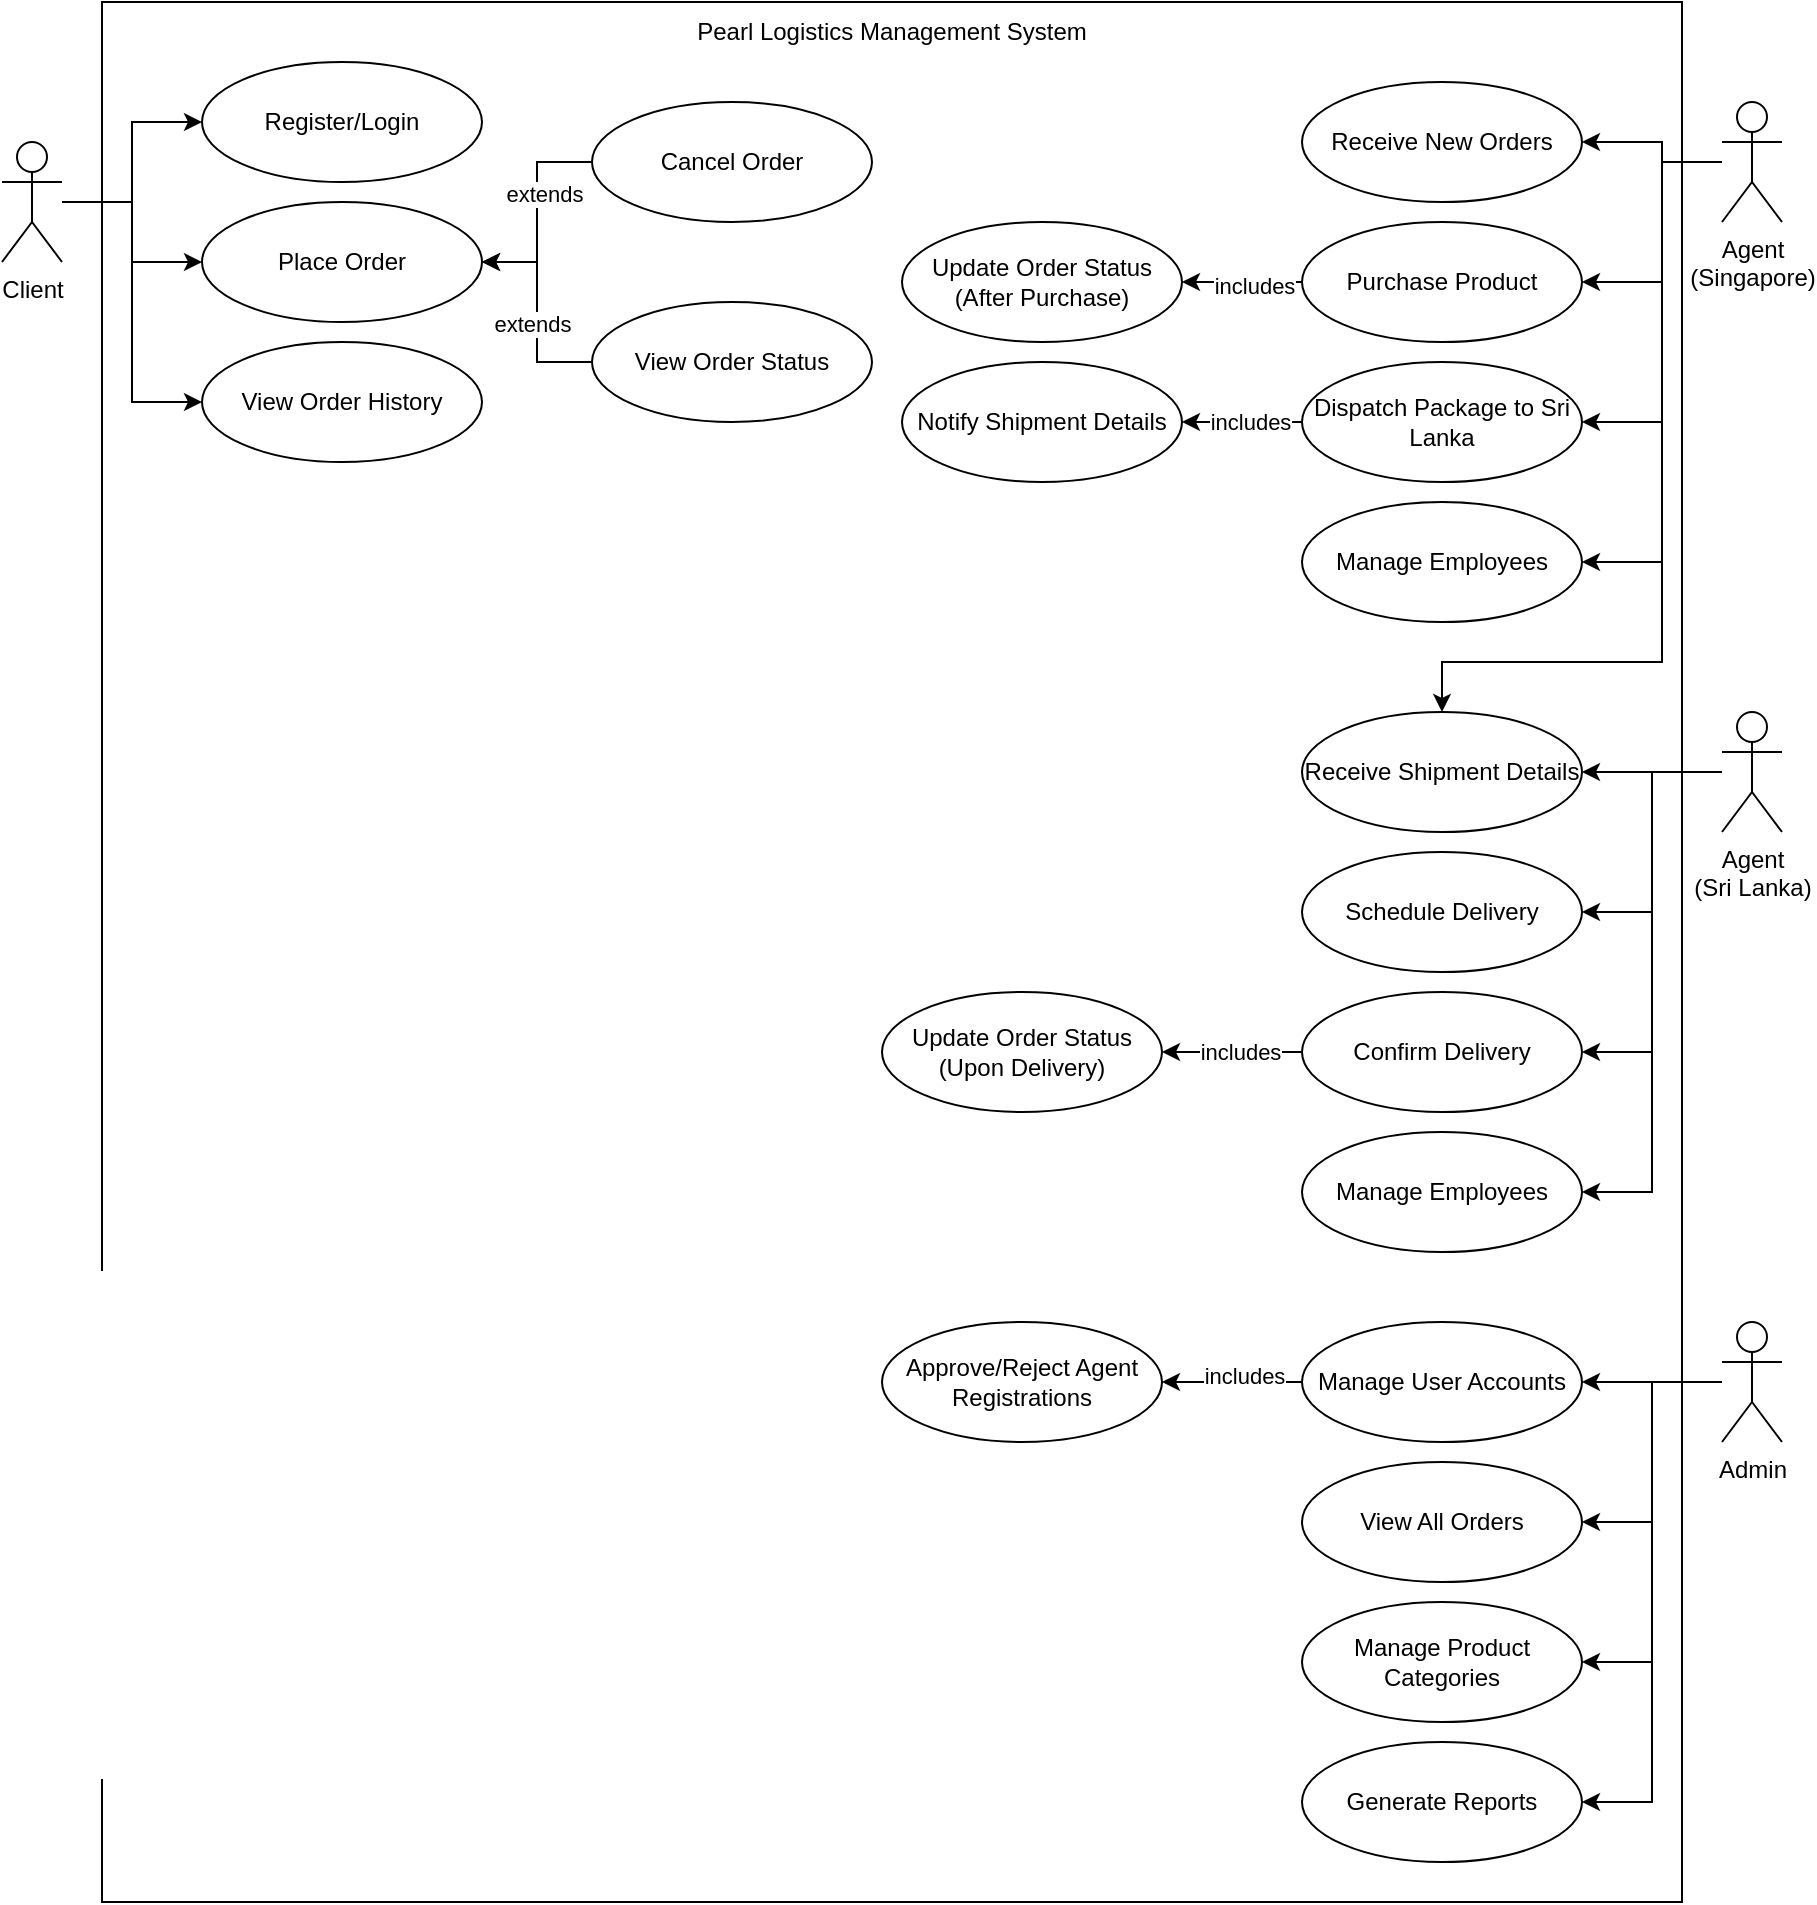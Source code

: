<mxfile version="26.1.0">
  <diagram name="Page-1" id="vdBw4vAGLQGQbmlaI7VX">
    <mxGraphModel dx="1413" dy="1186" grid="1" gridSize="10" guides="1" tooltips="1" connect="1" arrows="1" fold="1" page="1" pageScale="1" pageWidth="850" pageHeight="1100" math="0" shadow="0">
      <root>
        <mxCell id="0" />
        <mxCell id="1" parent="0" />
        <mxCell id="LC0ViqFpc_LG-uxba0pK-46" style="edgeStyle=orthogonalEdgeStyle;rounded=0;orthogonalLoop=1;jettySize=auto;html=1;entryX=1;entryY=0.5;entryDx=0;entryDy=0;" edge="1" parent="1" source="LC0ViqFpc_LG-uxba0pK-2" target="LC0ViqFpc_LG-uxba0pK-27">
          <mxGeometry relative="1" as="geometry" />
        </mxCell>
        <mxCell id="LC0ViqFpc_LG-uxba0pK-48" style="edgeStyle=orthogonalEdgeStyle;rounded=0;orthogonalLoop=1;jettySize=auto;html=1;entryX=1;entryY=0.5;entryDx=0;entryDy=0;" edge="1" parent="1" source="LC0ViqFpc_LG-uxba0pK-2" target="LC0ViqFpc_LG-uxba0pK-25">
          <mxGeometry relative="1" as="geometry" />
        </mxCell>
        <mxCell id="LC0ViqFpc_LG-uxba0pK-49" style="edgeStyle=orthogonalEdgeStyle;rounded=0;orthogonalLoop=1;jettySize=auto;html=1;entryX=1;entryY=0.5;entryDx=0;entryDy=0;" edge="1" parent="1" source="LC0ViqFpc_LG-uxba0pK-2" target="LC0ViqFpc_LG-uxba0pK-24">
          <mxGeometry relative="1" as="geometry" />
        </mxCell>
        <mxCell id="LC0ViqFpc_LG-uxba0pK-50" style="edgeStyle=orthogonalEdgeStyle;rounded=0;orthogonalLoop=1;jettySize=auto;html=1;entryX=1;entryY=0.5;entryDx=0;entryDy=0;" edge="1" parent="1" source="LC0ViqFpc_LG-uxba0pK-2" target="LC0ViqFpc_LG-uxba0pK-23">
          <mxGeometry relative="1" as="geometry" />
        </mxCell>
        <mxCell id="LC0ViqFpc_LG-uxba0pK-2" value="Admin" style="shape=umlActor;verticalLabelPosition=bottom;verticalAlign=top;html=1;" vertex="1" parent="1">
          <mxGeometry x="920" y="720" width="30" height="60" as="geometry" />
        </mxCell>
        <mxCell id="LC0ViqFpc_LG-uxba0pK-40" style="edgeStyle=orthogonalEdgeStyle;rounded=0;orthogonalLoop=1;jettySize=auto;html=1;entryX=1;entryY=0.5;entryDx=0;entryDy=0;" edge="1" parent="1" source="LC0ViqFpc_LG-uxba0pK-3" target="LC0ViqFpc_LG-uxba0pK-22">
          <mxGeometry relative="1" as="geometry" />
        </mxCell>
        <mxCell id="LC0ViqFpc_LG-uxba0pK-42" style="edgeStyle=orthogonalEdgeStyle;rounded=0;orthogonalLoop=1;jettySize=auto;html=1;entryX=1;entryY=0.5;entryDx=0;entryDy=0;" edge="1" parent="1" source="LC0ViqFpc_LG-uxba0pK-3" target="LC0ViqFpc_LG-uxba0pK-20">
          <mxGeometry relative="1" as="geometry" />
        </mxCell>
        <mxCell id="LC0ViqFpc_LG-uxba0pK-43" style="edgeStyle=orthogonalEdgeStyle;rounded=0;orthogonalLoop=1;jettySize=auto;html=1;entryX=1;entryY=0.5;entryDx=0;entryDy=0;" edge="1" parent="1" source="LC0ViqFpc_LG-uxba0pK-3" target="LC0ViqFpc_LG-uxba0pK-19">
          <mxGeometry relative="1" as="geometry" />
        </mxCell>
        <mxCell id="LC0ViqFpc_LG-uxba0pK-45" style="edgeStyle=orthogonalEdgeStyle;rounded=0;orthogonalLoop=1;jettySize=auto;html=1;entryX=1;entryY=0.5;entryDx=0;entryDy=0;" edge="1" parent="1" source="LC0ViqFpc_LG-uxba0pK-3" target="LC0ViqFpc_LG-uxba0pK-17">
          <mxGeometry relative="1" as="geometry" />
        </mxCell>
        <mxCell id="LC0ViqFpc_LG-uxba0pK-3" value="&lt;div&gt;Agent&lt;/div&gt;&lt;div&gt;(Sri Lanka)&lt;/div&gt;" style="shape=umlActor;verticalLabelPosition=bottom;verticalAlign=top;html=1;" vertex="1" parent="1">
          <mxGeometry x="920" y="415" width="30" height="60" as="geometry" />
        </mxCell>
        <mxCell id="LC0ViqFpc_LG-uxba0pK-34" style="edgeStyle=orthogonalEdgeStyle;rounded=0;orthogonalLoop=1;jettySize=auto;html=1;entryX=1;entryY=0.5;entryDx=0;entryDy=0;" edge="1" parent="1" source="LC0ViqFpc_LG-uxba0pK-4" target="LC0ViqFpc_LG-uxba0pK-16">
          <mxGeometry relative="1" as="geometry">
            <Array as="points">
              <mxPoint x="890" y="140" />
              <mxPoint x="890" y="130" />
            </Array>
          </mxGeometry>
        </mxCell>
        <mxCell id="LC0ViqFpc_LG-uxba0pK-35" style="edgeStyle=orthogonalEdgeStyle;rounded=0;orthogonalLoop=1;jettySize=auto;html=1;entryX=1;entryY=0.5;entryDx=0;entryDy=0;" edge="1" parent="1" source="LC0ViqFpc_LG-uxba0pK-4" target="LC0ViqFpc_LG-uxba0pK-15">
          <mxGeometry relative="1" as="geometry">
            <Array as="points">
              <mxPoint x="890" y="140" />
              <mxPoint x="890" y="200" />
            </Array>
          </mxGeometry>
        </mxCell>
        <mxCell id="LC0ViqFpc_LG-uxba0pK-37" style="edgeStyle=orthogonalEdgeStyle;rounded=0;orthogonalLoop=1;jettySize=auto;html=1;entryX=1;entryY=0.5;entryDx=0;entryDy=0;" edge="1" parent="1" source="LC0ViqFpc_LG-uxba0pK-4" target="LC0ViqFpc_LG-uxba0pK-13">
          <mxGeometry relative="1" as="geometry">
            <Array as="points">
              <mxPoint x="890" y="140" />
              <mxPoint x="890" y="270" />
            </Array>
          </mxGeometry>
        </mxCell>
        <mxCell id="LC0ViqFpc_LG-uxba0pK-39" style="edgeStyle=orthogonalEdgeStyle;rounded=0;orthogonalLoop=1;jettySize=auto;html=1;entryX=1;entryY=0.5;entryDx=0;entryDy=0;" edge="1" parent="1" source="LC0ViqFpc_LG-uxba0pK-4" target="LC0ViqFpc_LG-uxba0pK-11">
          <mxGeometry relative="1" as="geometry">
            <Array as="points">
              <mxPoint x="890" y="140" />
              <mxPoint x="890" y="340" />
            </Array>
          </mxGeometry>
        </mxCell>
        <mxCell id="LC0ViqFpc_LG-uxba0pK-73" style="edgeStyle=orthogonalEdgeStyle;rounded=0;orthogonalLoop=1;jettySize=auto;html=1;entryX=0.5;entryY=0;entryDx=0;entryDy=0;" edge="1" parent="1" source="LC0ViqFpc_LG-uxba0pK-4" target="LC0ViqFpc_LG-uxba0pK-22">
          <mxGeometry relative="1" as="geometry">
            <Array as="points">
              <mxPoint x="890" y="140" />
              <mxPoint x="890" y="390" />
              <mxPoint x="780" y="390" />
            </Array>
          </mxGeometry>
        </mxCell>
        <mxCell id="LC0ViqFpc_LG-uxba0pK-4" value="&lt;div&gt;Agent&lt;/div&gt;&lt;div&gt;(Singapore)&lt;/div&gt;" style="shape=umlActor;verticalLabelPosition=bottom;verticalAlign=top;html=1;" vertex="1" parent="1">
          <mxGeometry x="920" y="110" width="30" height="60" as="geometry" />
        </mxCell>
        <mxCell id="LC0ViqFpc_LG-uxba0pK-29" style="edgeStyle=orthogonalEdgeStyle;rounded=0;orthogonalLoop=1;jettySize=auto;html=1;entryX=0;entryY=0.5;entryDx=0;entryDy=0;" edge="1" parent="1" source="LC0ViqFpc_LG-uxba0pK-5" target="LC0ViqFpc_LG-uxba0pK-6">
          <mxGeometry relative="1" as="geometry" />
        </mxCell>
        <mxCell id="LC0ViqFpc_LG-uxba0pK-31" style="edgeStyle=orthogonalEdgeStyle;rounded=0;orthogonalLoop=1;jettySize=auto;html=1;entryX=0;entryY=0.5;entryDx=0;entryDy=0;" edge="1" parent="1" source="LC0ViqFpc_LG-uxba0pK-5" target="LC0ViqFpc_LG-uxba0pK-9">
          <mxGeometry relative="1" as="geometry" />
        </mxCell>
        <mxCell id="LC0ViqFpc_LG-uxba0pK-33" style="edgeStyle=orthogonalEdgeStyle;rounded=0;orthogonalLoop=1;jettySize=auto;html=1;entryX=0;entryY=0.5;entryDx=0;entryDy=0;" edge="1" parent="1" source="LC0ViqFpc_LG-uxba0pK-5" target="LC0ViqFpc_LG-uxba0pK-7">
          <mxGeometry relative="1" as="geometry" />
        </mxCell>
        <mxCell id="LC0ViqFpc_LG-uxba0pK-5" value="Client" style="shape=umlActor;verticalLabelPosition=bottom;verticalAlign=top;html=1;" vertex="1" parent="1">
          <mxGeometry x="60" y="130" width="30" height="60" as="geometry" />
        </mxCell>
        <mxCell id="LC0ViqFpc_LG-uxba0pK-6" value="Register/Login" style="ellipse;whiteSpace=wrap;html=1;" vertex="1" parent="1">
          <mxGeometry x="160" y="90" width="140" height="60" as="geometry" />
        </mxCell>
        <mxCell id="LC0ViqFpc_LG-uxba0pK-7" value="View Order History" style="ellipse;whiteSpace=wrap;html=1;" vertex="1" parent="1">
          <mxGeometry x="160" y="230" width="140" height="60" as="geometry" />
        </mxCell>
        <mxCell id="LC0ViqFpc_LG-uxba0pK-56" style="edgeStyle=orthogonalEdgeStyle;rounded=0;orthogonalLoop=1;jettySize=auto;html=1;entryX=1;entryY=0.5;entryDx=0;entryDy=0;" edge="1" parent="1" source="LC0ViqFpc_LG-uxba0pK-8" target="LC0ViqFpc_LG-uxba0pK-9">
          <mxGeometry relative="1" as="geometry" />
        </mxCell>
        <mxCell id="LC0ViqFpc_LG-uxba0pK-57" value="extends" style="edgeLabel;html=1;align=center;verticalAlign=middle;resizable=0;points=[];" vertex="1" connectable="0" parent="LC0ViqFpc_LG-uxba0pK-56">
          <mxGeometry x="-0.114" y="4" relative="1" as="geometry">
            <mxPoint x="1" as="offset" />
          </mxGeometry>
        </mxCell>
        <mxCell id="LC0ViqFpc_LG-uxba0pK-8" value="View Order Status" style="ellipse;whiteSpace=wrap;html=1;" vertex="1" parent="1">
          <mxGeometry x="355" y="210" width="140" height="60" as="geometry" />
        </mxCell>
        <mxCell id="LC0ViqFpc_LG-uxba0pK-9" value="Place Order" style="ellipse;whiteSpace=wrap;html=1;" vertex="1" parent="1">
          <mxGeometry x="160" y="160" width="140" height="60" as="geometry" />
        </mxCell>
        <mxCell id="LC0ViqFpc_LG-uxba0pK-55" style="edgeStyle=orthogonalEdgeStyle;rounded=0;orthogonalLoop=1;jettySize=auto;html=1;entryX=1;entryY=0.5;entryDx=0;entryDy=0;" edge="1" parent="1" source="LC0ViqFpc_LG-uxba0pK-10" target="LC0ViqFpc_LG-uxba0pK-9">
          <mxGeometry relative="1" as="geometry" />
        </mxCell>
        <mxCell id="LC0ViqFpc_LG-uxba0pK-58" value="extends" style="edgeLabel;html=1;align=center;verticalAlign=middle;resizable=0;points=[];" vertex="1" connectable="0" parent="LC0ViqFpc_LG-uxba0pK-55">
          <mxGeometry x="-0.171" y="3" relative="1" as="geometry">
            <mxPoint as="offset" />
          </mxGeometry>
        </mxCell>
        <mxCell id="LC0ViqFpc_LG-uxba0pK-10" value="Cancel Order" style="ellipse;whiteSpace=wrap;html=1;" vertex="1" parent="1">
          <mxGeometry x="355" y="110" width="140" height="60" as="geometry" />
        </mxCell>
        <mxCell id="LC0ViqFpc_LG-uxba0pK-11" value="Manage Employees" style="ellipse;whiteSpace=wrap;html=1;" vertex="1" parent="1">
          <mxGeometry x="710" y="310" width="140" height="60" as="geometry" />
        </mxCell>
        <mxCell id="LC0ViqFpc_LG-uxba0pK-12" value="Notify Shipment Details" style="ellipse;whiteSpace=wrap;html=1;" vertex="1" parent="1">
          <mxGeometry x="510" y="240" width="140" height="60" as="geometry" />
        </mxCell>
        <mxCell id="LC0ViqFpc_LG-uxba0pK-63" style="edgeStyle=orthogonalEdgeStyle;rounded=0;orthogonalLoop=1;jettySize=auto;html=1;entryX=1;entryY=0.5;entryDx=0;entryDy=0;" edge="1" parent="1" source="LC0ViqFpc_LG-uxba0pK-13" target="LC0ViqFpc_LG-uxba0pK-12">
          <mxGeometry relative="1" as="geometry" />
        </mxCell>
        <mxCell id="LC0ViqFpc_LG-uxba0pK-64" value="includes" style="edgeLabel;html=1;align=center;verticalAlign=middle;resizable=0;points=[];" vertex="1" connectable="0" parent="LC0ViqFpc_LG-uxba0pK-63">
          <mxGeometry x="-0.133" relative="1" as="geometry">
            <mxPoint as="offset" />
          </mxGeometry>
        </mxCell>
        <mxCell id="LC0ViqFpc_LG-uxba0pK-13" value="Dispatch Package to Sri Lanka" style="ellipse;whiteSpace=wrap;html=1;" vertex="1" parent="1">
          <mxGeometry x="710" y="240" width="140" height="60" as="geometry" />
        </mxCell>
        <mxCell id="LC0ViqFpc_LG-uxba0pK-14" value="&lt;div&gt;Update Order Status&lt;/div&gt;&lt;div&gt;(After Purchase)&lt;/div&gt;" style="ellipse;whiteSpace=wrap;html=1;" vertex="1" parent="1">
          <mxGeometry x="510" y="170" width="140" height="60" as="geometry" />
        </mxCell>
        <mxCell id="LC0ViqFpc_LG-uxba0pK-65" style="edgeStyle=orthogonalEdgeStyle;rounded=0;orthogonalLoop=1;jettySize=auto;html=1;entryX=1;entryY=0.5;entryDx=0;entryDy=0;" edge="1" parent="1" source="LC0ViqFpc_LG-uxba0pK-15" target="LC0ViqFpc_LG-uxba0pK-14">
          <mxGeometry relative="1" as="geometry" />
        </mxCell>
        <mxCell id="LC0ViqFpc_LG-uxba0pK-70" value="includes" style="edgeLabel;html=1;align=center;verticalAlign=middle;resizable=0;points=[];" vertex="1" connectable="0" parent="LC0ViqFpc_LG-uxba0pK-65">
          <mxGeometry x="-0.2" y="2" relative="1" as="geometry">
            <mxPoint as="offset" />
          </mxGeometry>
        </mxCell>
        <mxCell id="LC0ViqFpc_LG-uxba0pK-15" value="Purchase Product" style="ellipse;whiteSpace=wrap;html=1;" vertex="1" parent="1">
          <mxGeometry x="710" y="170" width="140" height="60" as="geometry" />
        </mxCell>
        <mxCell id="LC0ViqFpc_LG-uxba0pK-16" value="Receive New Orders" style="ellipse;whiteSpace=wrap;html=1;" vertex="1" parent="1">
          <mxGeometry x="710" y="100" width="140" height="60" as="geometry" />
        </mxCell>
        <mxCell id="LC0ViqFpc_LG-uxba0pK-17" value="Manage Employees" style="ellipse;whiteSpace=wrap;html=1;" vertex="1" parent="1">
          <mxGeometry x="710" y="625" width="140" height="60" as="geometry" />
        </mxCell>
        <mxCell id="LC0ViqFpc_LG-uxba0pK-18" value="&lt;div&gt;Update Order Status&lt;/div&gt;&lt;div&gt;(Upon Delivery)&lt;/div&gt;" style="ellipse;whiteSpace=wrap;html=1;" vertex="1" parent="1">
          <mxGeometry x="500" y="555" width="140" height="60" as="geometry" />
        </mxCell>
        <mxCell id="LC0ViqFpc_LG-uxba0pK-67" style="edgeStyle=orthogonalEdgeStyle;rounded=0;orthogonalLoop=1;jettySize=auto;html=1;entryX=1;entryY=0.5;entryDx=0;entryDy=0;" edge="1" parent="1" source="LC0ViqFpc_LG-uxba0pK-19" target="LC0ViqFpc_LG-uxba0pK-18">
          <mxGeometry relative="1" as="geometry" />
        </mxCell>
        <mxCell id="LC0ViqFpc_LG-uxba0pK-69" value="includes" style="edgeLabel;html=1;align=center;verticalAlign=middle;resizable=0;points=[];" vertex="1" connectable="0" parent="LC0ViqFpc_LG-uxba0pK-67">
          <mxGeometry x="-0.114" relative="1" as="geometry">
            <mxPoint as="offset" />
          </mxGeometry>
        </mxCell>
        <mxCell id="LC0ViqFpc_LG-uxba0pK-19" value="Confirm Delivery" style="ellipse;whiteSpace=wrap;html=1;" vertex="1" parent="1">
          <mxGeometry x="710" y="555" width="140" height="60" as="geometry" />
        </mxCell>
        <mxCell id="LC0ViqFpc_LG-uxba0pK-20" value="&lt;div&gt;Schedule Delivery&lt;/div&gt;" style="ellipse;whiteSpace=wrap;html=1;" vertex="1" parent="1">
          <mxGeometry x="710" y="485" width="140" height="60" as="geometry" />
        </mxCell>
        <mxCell id="LC0ViqFpc_LG-uxba0pK-22" value="Receive Shipment Details" style="ellipse;whiteSpace=wrap;html=1;" vertex="1" parent="1">
          <mxGeometry x="710" y="415" width="140" height="60" as="geometry" />
        </mxCell>
        <mxCell id="LC0ViqFpc_LG-uxba0pK-23" value="Generate Reports" style="ellipse;whiteSpace=wrap;html=1;" vertex="1" parent="1">
          <mxGeometry x="710" y="930" width="140" height="60" as="geometry" />
        </mxCell>
        <mxCell id="LC0ViqFpc_LG-uxba0pK-24" value="Manage Product Categories" style="ellipse;whiteSpace=wrap;html=1;" vertex="1" parent="1">
          <mxGeometry x="710" y="860" width="140" height="60" as="geometry" />
        </mxCell>
        <mxCell id="LC0ViqFpc_LG-uxba0pK-25" value="View All Orders" style="ellipse;whiteSpace=wrap;html=1;" vertex="1" parent="1">
          <mxGeometry x="710" y="790" width="140" height="60" as="geometry" />
        </mxCell>
        <mxCell id="LC0ViqFpc_LG-uxba0pK-26" value="Approve/Reject Agent Registrations" style="ellipse;whiteSpace=wrap;html=1;" vertex="1" parent="1">
          <mxGeometry x="500" y="720" width="140" height="60" as="geometry" />
        </mxCell>
        <mxCell id="LC0ViqFpc_LG-uxba0pK-74" style="edgeStyle=orthogonalEdgeStyle;rounded=0;orthogonalLoop=1;jettySize=auto;html=1;entryX=1;entryY=0.5;entryDx=0;entryDy=0;" edge="1" parent="1" source="LC0ViqFpc_LG-uxba0pK-27" target="LC0ViqFpc_LG-uxba0pK-26">
          <mxGeometry relative="1" as="geometry" />
        </mxCell>
        <mxCell id="LC0ViqFpc_LG-uxba0pK-75" value="includes" style="edgeLabel;html=1;align=center;verticalAlign=middle;resizable=0;points=[];" vertex="1" connectable="0" parent="LC0ViqFpc_LG-uxba0pK-74">
          <mxGeometry x="-0.171" y="-3" relative="1" as="geometry">
            <mxPoint as="offset" />
          </mxGeometry>
        </mxCell>
        <mxCell id="LC0ViqFpc_LG-uxba0pK-27" value="Manage User Accounts" style="ellipse;whiteSpace=wrap;html=1;" vertex="1" parent="1">
          <mxGeometry x="710" y="720" width="140" height="60" as="geometry" />
        </mxCell>
        <mxCell id="LC0ViqFpc_LG-uxba0pK-71" value="" style="rounded=0;whiteSpace=wrap;html=1;fillColor=none;" vertex="1" parent="1">
          <mxGeometry x="110" y="60" width="790" height="950" as="geometry" />
        </mxCell>
        <mxCell id="LC0ViqFpc_LG-uxba0pK-72" value="Pearl Logistics Management System" style="text;html=1;align=center;verticalAlign=middle;whiteSpace=wrap;rounded=0;" vertex="1" parent="1">
          <mxGeometry x="405" y="60" width="200" height="30" as="geometry" />
        </mxCell>
      </root>
    </mxGraphModel>
  </diagram>
</mxfile>
